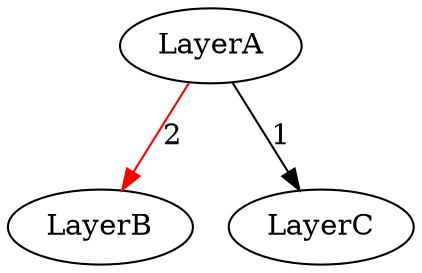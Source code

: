 digraph "" {
"LayerA" -> "LayerB" [
label="2"
color="red"
]
"LayerA" -> "LayerC" [
label="1"
]
"LayerA" [

]
"LayerB" [

]
"LayerC" [

]
}